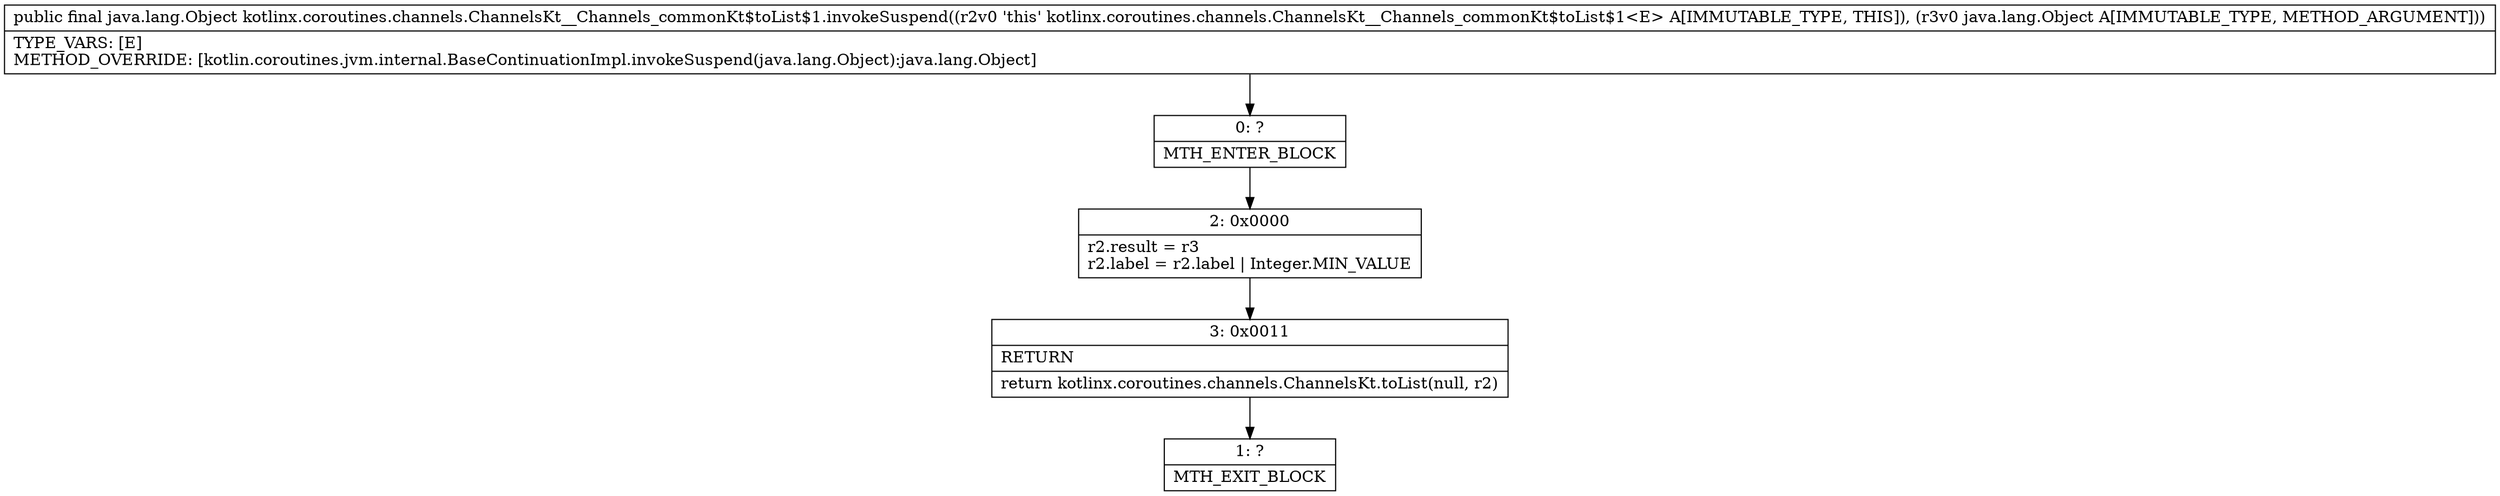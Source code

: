 digraph "CFG forkotlinx.coroutines.channels.ChannelsKt__Channels_commonKt$toList$1.invokeSuspend(Ljava\/lang\/Object;)Ljava\/lang\/Object;" {
Node_0 [shape=record,label="{0\:\ ?|MTH_ENTER_BLOCK\l}"];
Node_2 [shape=record,label="{2\:\ 0x0000|r2.result = r3\lr2.label = r2.label \| Integer.MIN_VALUE\l}"];
Node_3 [shape=record,label="{3\:\ 0x0011|RETURN\l|return kotlinx.coroutines.channels.ChannelsKt.toList(null, r2)\l}"];
Node_1 [shape=record,label="{1\:\ ?|MTH_EXIT_BLOCK\l}"];
MethodNode[shape=record,label="{public final java.lang.Object kotlinx.coroutines.channels.ChannelsKt__Channels_commonKt$toList$1.invokeSuspend((r2v0 'this' kotlinx.coroutines.channels.ChannelsKt__Channels_commonKt$toList$1\<E\> A[IMMUTABLE_TYPE, THIS]), (r3v0 java.lang.Object A[IMMUTABLE_TYPE, METHOD_ARGUMENT]))  | TYPE_VARS: [E]\lMETHOD_OVERRIDE: [kotlin.coroutines.jvm.internal.BaseContinuationImpl.invokeSuspend(java.lang.Object):java.lang.Object]\l}"];
MethodNode -> Node_0;Node_0 -> Node_2;
Node_2 -> Node_3;
Node_3 -> Node_1;
}


